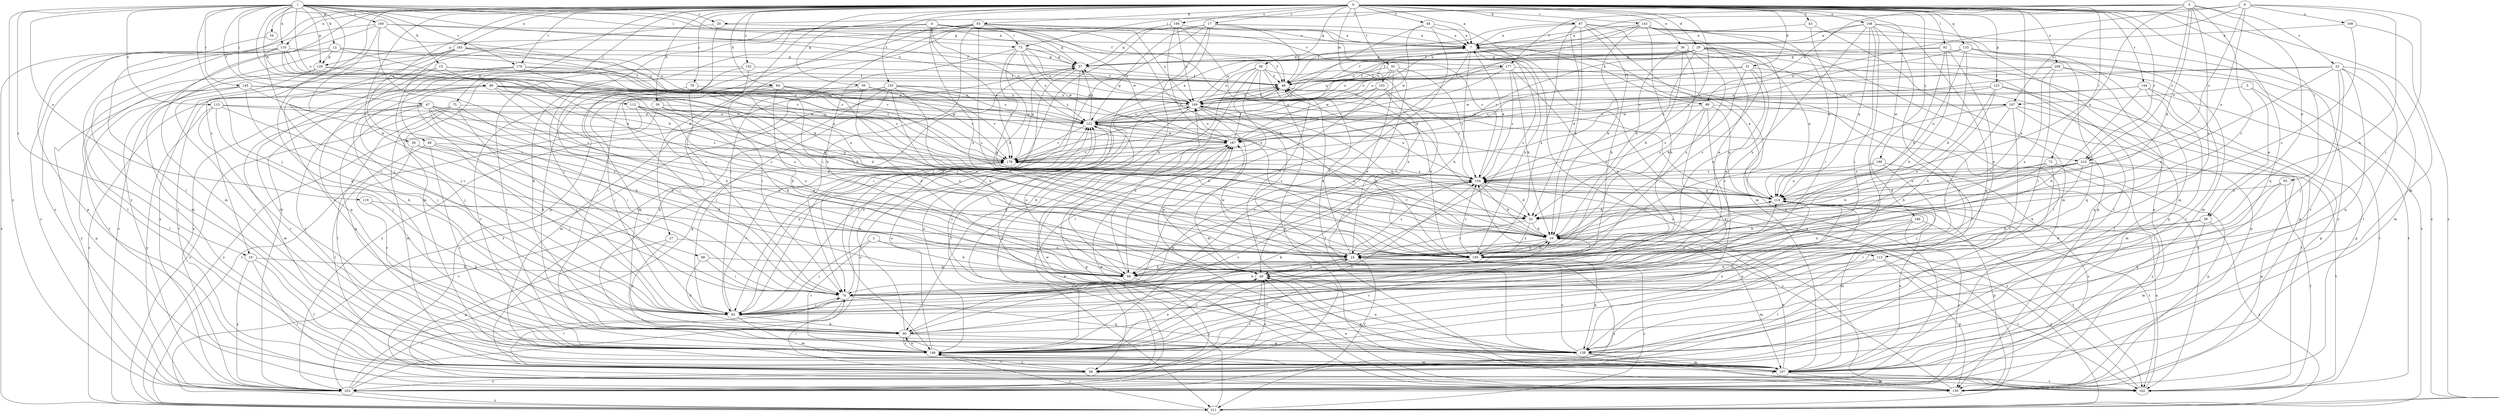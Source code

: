 strict digraph  {
0;
1;
2;
3;
4;
5;
6;
7;
12;
15;
16;
17;
19;
20;
22;
24;
27;
29;
31;
32;
36;
38;
39;
40;
43;
44;
47;
48;
49;
50;
54;
56;
57;
59;
64;
66;
72;
73;
74;
75;
78;
80;
82;
83;
87;
88;
89;
90;
91;
92;
95;
98;
103;
107;
108;
110;
112;
113;
114;
115;
119;
122;
123;
129;
130;
133;
138;
143;
144;
145;
146;
152;
154;
155;
160;
162;
163;
167;
168;
169;
176;
177;
178;
186;
187;
194;
195;
199;
203;
208;
210;
211;
0 -> 7  [label=a];
0 -> 17  [label=c];
0 -> 19  [label=c];
0 -> 27  [label=d];
0 -> 29  [label=d];
0 -> 31  [label=d];
0 -> 36  [label=e];
0 -> 38  [label=e];
0 -> 43  [label=f];
0 -> 44  [label=f];
0 -> 49  [label=g];
0 -> 50  [label=g];
0 -> 54  [label=g];
0 -> 56  [label=g];
0 -> 59  [label=h];
0 -> 64  [label=h];
0 -> 72  [label=i];
0 -> 75  [label=j];
0 -> 78  [label=j];
0 -> 83  [label=k];
0 -> 87  [label=k];
0 -> 88  [label=k];
0 -> 91  [label=l];
0 -> 92  [label=l];
0 -> 95  [label=l];
0 -> 98  [label=l];
0 -> 103  [label=m];
0 -> 107  [label=m];
0 -> 108  [label=n];
0 -> 110  [label=n];
0 -> 123  [label=p];
0 -> 133  [label=q];
0 -> 138  [label=q];
0 -> 143  [label=r];
0 -> 144  [label=r];
0 -> 152  [label=s];
0 -> 154  [label=s];
0 -> 155  [label=t];
0 -> 163  [label=u];
0 -> 176  [label=v];
0 -> 186  [label=w];
0 -> 194  [label=x];
0 -> 195  [label=x];
0 -> 199  [label=y];
0 -> 203  [label=y];
0 -> 208  [label=z];
0 -> 210  [label=z];
1 -> 12  [label=b];
1 -> 15  [label=b];
1 -> 16  [label=b];
1 -> 19  [label=c];
1 -> 20  [label=c];
1 -> 47  [label=f];
1 -> 48  [label=f];
1 -> 57  [label=g];
1 -> 73  [label=i];
1 -> 80  [label=j];
1 -> 82  [label=j];
1 -> 110  [label=n];
1 -> 112  [label=n];
1 -> 115  [label=o];
1 -> 119  [label=o];
1 -> 122  [label=o];
1 -> 129  [label=p];
1 -> 138  [label=q];
1 -> 145  [label=r];
1 -> 160  [label=t];
1 -> 167  [label=u];
1 -> 176  [label=v];
1 -> 203  [label=y];
2 -> 66  [label=h];
2 -> 82  [label=j];
2 -> 113  [label=n];
2 -> 146  [label=r];
3 -> 20  [label=c];
3 -> 22  [label=c];
3 -> 24  [label=c];
3 -> 32  [label=d];
3 -> 39  [label=e];
3 -> 73  [label=i];
3 -> 89  [label=k];
3 -> 113  [label=n];
3 -> 114  [label=n];
3 -> 177  [label=v];
3 -> 210  [label=z];
4 -> 73  [label=i];
4 -> 82  [label=j];
4 -> 89  [label=k];
4 -> 90  [label=k];
4 -> 107  [label=m];
4 -> 114  [label=n];
4 -> 122  [label=o];
4 -> 177  [label=v];
4 -> 178  [label=v];
4 -> 187  [label=w];
4 -> 195  [label=x];
5 -> 39  [label=e];
5 -> 162  [label=t];
5 -> 167  [label=u];
6 -> 66  [label=h];
6 -> 74  [label=i];
6 -> 114  [label=n];
6 -> 167  [label=u];
6 -> 168  [label=u];
6 -> 169  [label=u];
6 -> 187  [label=w];
6 -> 210  [label=z];
7 -> 57  [label=g];
7 -> 66  [label=h];
7 -> 74  [label=i];
7 -> 195  [label=x];
7 -> 203  [label=y];
12 -> 32  [label=d];
12 -> 98  [label=l];
12 -> 107  [label=m];
12 -> 129  [label=p];
12 -> 169  [label=u];
12 -> 210  [label=z];
15 -> 24  [label=c];
15 -> 48  [label=f];
15 -> 138  [label=q];
15 -> 162  [label=t];
15 -> 178  [label=v];
16 -> 24  [label=c];
16 -> 146  [label=r];
16 -> 178  [label=v];
16 -> 195  [label=x];
16 -> 211  [label=z];
17 -> 7  [label=a];
17 -> 48  [label=f];
17 -> 66  [label=h];
17 -> 82  [label=j];
17 -> 122  [label=o];
17 -> 129  [label=p];
17 -> 154  [label=s];
17 -> 211  [label=z];
19 -> 66  [label=h];
19 -> 98  [label=l];
19 -> 162  [label=t];
19 -> 203  [label=y];
20 -> 7  [label=a];
20 -> 74  [label=i];
20 -> 203  [label=y];
22 -> 48  [label=f];
22 -> 82  [label=j];
22 -> 98  [label=l];
22 -> 107  [label=m];
22 -> 122  [label=o];
22 -> 138  [label=q];
22 -> 146  [label=r];
22 -> 195  [label=x];
24 -> 40  [label=e];
24 -> 48  [label=f];
24 -> 82  [label=j];
24 -> 107  [label=m];
24 -> 154  [label=s];
24 -> 187  [label=w];
24 -> 203  [label=y];
24 -> 211  [label=z];
27 -> 90  [label=k];
27 -> 130  [label=p];
27 -> 195  [label=x];
29 -> 24  [label=c];
29 -> 48  [label=f];
29 -> 57  [label=g];
29 -> 98  [label=l];
29 -> 114  [label=n];
29 -> 122  [label=o];
29 -> 130  [label=p];
29 -> 154  [label=s];
29 -> 169  [label=u];
29 -> 178  [label=v];
29 -> 211  [label=z];
31 -> 16  [label=b];
31 -> 40  [label=e];
31 -> 48  [label=f];
31 -> 130  [label=p];
31 -> 169  [label=u];
31 -> 178  [label=v];
31 -> 195  [label=x];
32 -> 16  [label=b];
32 -> 24  [label=c];
32 -> 114  [label=n];
32 -> 195  [label=x];
36 -> 16  [label=b];
36 -> 24  [label=c];
36 -> 32  [label=d];
36 -> 57  [label=g];
36 -> 98  [label=l];
36 -> 195  [label=x];
38 -> 74  [label=i];
38 -> 146  [label=r];
38 -> 178  [label=v];
39 -> 16  [label=b];
39 -> 107  [label=m];
39 -> 195  [label=x];
39 -> 211  [label=z];
40 -> 74  [label=i];
40 -> 98  [label=l];
40 -> 187  [label=w];
43 -> 7  [label=a];
43 -> 74  [label=i];
43 -> 107  [label=m];
44 -> 7  [label=a];
44 -> 24  [label=c];
44 -> 90  [label=k];
44 -> 178  [label=v];
44 -> 187  [label=w];
47 -> 40  [label=e];
47 -> 66  [label=h];
47 -> 74  [label=i];
47 -> 107  [label=m];
47 -> 122  [label=o];
47 -> 138  [label=q];
47 -> 146  [label=r];
47 -> 154  [label=s];
47 -> 195  [label=x];
48 -> 169  [label=u];
48 -> 195  [label=x];
49 -> 66  [label=h];
49 -> 82  [label=j];
49 -> 98  [label=l];
49 -> 146  [label=r];
49 -> 178  [label=v];
50 -> 40  [label=e];
50 -> 82  [label=j];
50 -> 169  [label=u];
50 -> 178  [label=v];
54 -> 203  [label=y];
56 -> 48  [label=f];
56 -> 90  [label=k];
56 -> 98  [label=l];
56 -> 130  [label=p];
56 -> 138  [label=q];
56 -> 146  [label=r];
56 -> 169  [label=u];
56 -> 195  [label=x];
57 -> 48  [label=f];
57 -> 74  [label=i];
57 -> 146  [label=r];
57 -> 211  [label=z];
59 -> 66  [label=h];
59 -> 122  [label=o];
59 -> 195  [label=x];
59 -> 211  [label=z];
64 -> 24  [label=c];
64 -> 66  [label=h];
64 -> 74  [label=i];
64 -> 90  [label=k];
64 -> 146  [label=r];
64 -> 169  [label=u];
64 -> 187  [label=w];
64 -> 195  [label=x];
66 -> 122  [label=o];
66 -> 169  [label=u];
66 -> 203  [label=y];
72 -> 16  [label=b];
72 -> 24  [label=c];
72 -> 130  [label=p];
72 -> 146  [label=r];
72 -> 154  [label=s];
72 -> 203  [label=y];
73 -> 16  [label=b];
73 -> 48  [label=f];
73 -> 57  [label=g];
73 -> 66  [label=h];
73 -> 122  [label=o];
73 -> 169  [label=u];
73 -> 187  [label=w];
73 -> 195  [label=x];
74 -> 82  [label=j];
74 -> 98  [label=l];
74 -> 114  [label=n];
74 -> 122  [label=o];
74 -> 138  [label=q];
75 -> 66  [label=h];
75 -> 82  [label=j];
75 -> 98  [label=l];
75 -> 107  [label=m];
75 -> 122  [label=o];
75 -> 211  [label=z];
78 -> 74  [label=i];
78 -> 169  [label=u];
80 -> 40  [label=e];
80 -> 74  [label=i];
80 -> 82  [label=j];
80 -> 114  [label=n];
80 -> 169  [label=u];
80 -> 178  [label=v];
80 -> 187  [label=w];
80 -> 195  [label=x];
80 -> 211  [label=z];
82 -> 16  [label=b];
82 -> 90  [label=k];
82 -> 107  [label=m];
82 -> 122  [label=o];
82 -> 178  [label=v];
83 -> 7  [label=a];
83 -> 16  [label=b];
83 -> 24  [label=c];
83 -> 57  [label=g];
83 -> 74  [label=i];
83 -> 82  [label=j];
83 -> 130  [label=p];
83 -> 146  [label=r];
83 -> 162  [label=t];
83 -> 169  [label=u];
87 -> 7  [label=a];
87 -> 16  [label=b];
87 -> 32  [label=d];
87 -> 48  [label=f];
87 -> 66  [label=h];
87 -> 107  [label=m];
87 -> 130  [label=p];
87 -> 195  [label=x];
87 -> 203  [label=y];
88 -> 66  [label=h];
88 -> 74  [label=i];
88 -> 90  [label=k];
89 -> 90  [label=k];
89 -> 114  [label=n];
89 -> 122  [label=o];
89 -> 146  [label=r];
89 -> 154  [label=s];
89 -> 162  [label=t];
90 -> 114  [label=n];
90 -> 122  [label=o];
90 -> 138  [label=q];
90 -> 146  [label=r];
90 -> 154  [label=s];
91 -> 40  [label=e];
91 -> 48  [label=f];
91 -> 146  [label=r];
91 -> 154  [label=s];
91 -> 169  [label=u];
91 -> 187  [label=w];
92 -> 16  [label=b];
92 -> 40  [label=e];
92 -> 48  [label=f];
92 -> 57  [label=g];
92 -> 66  [label=h];
92 -> 107  [label=m];
95 -> 74  [label=i];
95 -> 114  [label=n];
95 -> 138  [label=q];
95 -> 162  [label=t];
98 -> 40  [label=e];
98 -> 74  [label=i];
98 -> 146  [label=r];
98 -> 203  [label=y];
103 -> 24  [label=c];
103 -> 66  [label=h];
103 -> 122  [label=o];
103 -> 154  [label=s];
103 -> 169  [label=u];
107 -> 16  [label=b];
107 -> 40  [label=e];
107 -> 114  [label=n];
107 -> 130  [label=p];
107 -> 162  [label=t];
107 -> 187  [label=w];
108 -> 7  [label=a];
108 -> 48  [label=f];
108 -> 66  [label=h];
108 -> 74  [label=i];
108 -> 82  [label=j];
108 -> 107  [label=m];
108 -> 114  [label=n];
108 -> 138  [label=q];
108 -> 146  [label=r];
110 -> 57  [label=g];
110 -> 74  [label=i];
110 -> 98  [label=l];
110 -> 114  [label=n];
110 -> 154  [label=s];
110 -> 178  [label=v];
110 -> 203  [label=y];
110 -> 211  [label=z];
112 -> 32  [label=d];
112 -> 40  [label=e];
112 -> 114  [label=n];
112 -> 122  [label=o];
112 -> 211  [label=z];
113 -> 40  [label=e];
113 -> 98  [label=l];
113 -> 130  [label=p];
113 -> 162  [label=t];
114 -> 7  [label=a];
114 -> 32  [label=d];
114 -> 107  [label=m];
114 -> 122  [label=o];
114 -> 130  [label=p];
114 -> 154  [label=s];
114 -> 162  [label=t];
115 -> 24  [label=c];
115 -> 82  [label=j];
115 -> 122  [label=o];
115 -> 146  [label=r];
115 -> 187  [label=w];
115 -> 203  [label=y];
119 -> 32  [label=d];
119 -> 90  [label=k];
122 -> 7  [label=a];
122 -> 16  [label=b];
122 -> 48  [label=f];
122 -> 57  [label=g];
122 -> 178  [label=v];
122 -> 187  [label=w];
123 -> 66  [label=h];
123 -> 98  [label=l];
123 -> 130  [label=p];
123 -> 169  [label=u];
123 -> 187  [label=w];
123 -> 195  [label=x];
129 -> 48  [label=f];
129 -> 146  [label=r];
129 -> 162  [label=t];
129 -> 195  [label=x];
130 -> 40  [label=e];
130 -> 154  [label=s];
130 -> 187  [label=w];
133 -> 16  [label=b];
133 -> 57  [label=g];
133 -> 114  [label=n];
133 -> 138  [label=q];
133 -> 178  [label=v];
133 -> 203  [label=y];
138 -> 24  [label=c];
138 -> 40  [label=e];
138 -> 107  [label=m];
138 -> 114  [label=n];
138 -> 122  [label=o];
138 -> 130  [label=p];
138 -> 187  [label=w];
143 -> 7  [label=a];
143 -> 16  [label=b];
143 -> 40  [label=e];
143 -> 66  [label=h];
143 -> 114  [label=n];
143 -> 122  [label=o];
143 -> 130  [label=p];
143 -> 178  [label=v];
143 -> 211  [label=z];
144 -> 66  [label=h];
144 -> 122  [label=o];
144 -> 130  [label=p];
144 -> 138  [label=q];
144 -> 162  [label=t];
144 -> 169  [label=u];
145 -> 16  [label=b];
145 -> 24  [label=c];
145 -> 82  [label=j];
145 -> 98  [label=l];
145 -> 130  [label=p];
145 -> 169  [label=u];
145 -> 203  [label=y];
146 -> 24  [label=c];
146 -> 40  [label=e];
146 -> 90  [label=k];
146 -> 98  [label=l];
146 -> 107  [label=m];
146 -> 114  [label=n];
146 -> 122  [label=o];
146 -> 154  [label=s];
146 -> 169  [label=u];
152 -> 48  [label=f];
152 -> 74  [label=i];
152 -> 138  [label=q];
152 -> 146  [label=r];
154 -> 7  [label=a];
154 -> 16  [label=b];
154 -> 32  [label=d];
154 -> 82  [label=j];
154 -> 90  [label=k];
154 -> 114  [label=n];
154 -> 169  [label=u];
155 -> 24  [label=c];
155 -> 40  [label=e];
155 -> 82  [label=j];
155 -> 90  [label=k];
155 -> 107  [label=m];
155 -> 122  [label=o];
155 -> 169  [label=u];
155 -> 178  [label=v];
155 -> 203  [label=y];
160 -> 7  [label=a];
160 -> 24  [label=c];
160 -> 48  [label=f];
160 -> 82  [label=j];
160 -> 107  [label=m];
160 -> 130  [label=p];
160 -> 154  [label=s];
162 -> 48  [label=f];
162 -> 114  [label=n];
162 -> 154  [label=s];
163 -> 57  [label=g];
163 -> 82  [label=j];
163 -> 146  [label=r];
163 -> 169  [label=u];
163 -> 178  [label=v];
163 -> 203  [label=y];
163 -> 211  [label=z];
167 -> 24  [label=c];
167 -> 74  [label=i];
167 -> 107  [label=m];
167 -> 122  [label=o];
167 -> 146  [label=r];
167 -> 162  [label=t];
168 -> 7  [label=a];
168 -> 24  [label=c];
168 -> 211  [label=z];
169 -> 7  [label=a];
169 -> 16  [label=b];
169 -> 24  [label=c];
169 -> 48  [label=f];
169 -> 57  [label=g];
169 -> 82  [label=j];
169 -> 98  [label=l];
169 -> 107  [label=m];
169 -> 122  [label=o];
176 -> 16  [label=b];
176 -> 48  [label=f];
176 -> 90  [label=k];
176 -> 122  [label=o];
176 -> 146  [label=r];
176 -> 203  [label=y];
177 -> 16  [label=b];
177 -> 48  [label=f];
177 -> 66  [label=h];
177 -> 98  [label=l];
177 -> 154  [label=s];
177 -> 169  [label=u];
177 -> 178  [label=v];
178 -> 57  [label=g];
178 -> 154  [label=s];
186 -> 16  [label=b];
186 -> 82  [label=j];
186 -> 162  [label=t];
186 -> 195  [label=x];
186 -> 203  [label=y];
187 -> 48  [label=f];
187 -> 98  [label=l];
187 -> 130  [label=p];
187 -> 169  [label=u];
187 -> 178  [label=v];
194 -> 7  [label=a];
194 -> 32  [label=d];
194 -> 57  [label=g];
194 -> 82  [label=j];
194 -> 169  [label=u];
194 -> 195  [label=x];
195 -> 16  [label=b];
195 -> 66  [label=h];
195 -> 138  [label=q];
195 -> 146  [label=r];
195 -> 154  [label=s];
195 -> 169  [label=u];
199 -> 82  [label=j];
199 -> 114  [label=n];
199 -> 154  [label=s];
199 -> 203  [label=y];
203 -> 48  [label=f];
203 -> 57  [label=g];
203 -> 74  [label=i];
203 -> 122  [label=o];
203 -> 178  [label=v];
203 -> 211  [label=z];
208 -> 48  [label=f];
208 -> 74  [label=i];
208 -> 98  [label=l];
208 -> 138  [label=q];
208 -> 187  [label=w];
208 -> 195  [label=x];
210 -> 16  [label=b];
210 -> 32  [label=d];
210 -> 66  [label=h];
210 -> 114  [label=n];
210 -> 130  [label=p];
210 -> 154  [label=s];
210 -> 162  [label=t];
211 -> 7  [label=a];
211 -> 24  [label=c];
211 -> 146  [label=r];
211 -> 187  [label=w];
}

